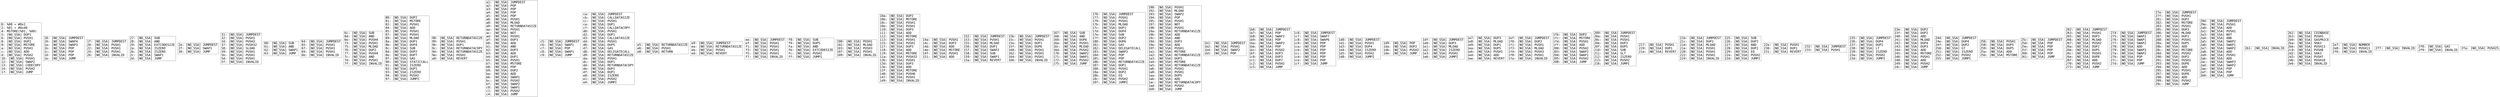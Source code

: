 digraph "graph.cfg.gv" {
	subgraph global {
		node [fontname=Courier fontsize=30.0 rank=same shape=box]
		block_0 [label="0: %00 = #0x1\l2: %01 = #0x40\l4: MSTORE(%01, %00)\l5: [NO_SSA] DUP1\l6: [NO_SSA] PUSH1\l8: [NO_SSA] DUP2\l9: [NO_SSA] MSTORE\la: [NO_SSA] PUSH1\lc: [NO_SSA] ADD\ld: [NO_SSA] PUSH2\l10: [NO_SSA] PUSH1\l12: [NO_SSA] SWAP2\l13: [NO_SSA] CODECOPY\l14: [NO_SSA] PUSH2\l17: [NO_SSA] JUMP\l"]
		block_18 [label="18: [NO_SSA] JUMPDEST\l19: [NO_SSA] SWAP4\l1a: [NO_SSA] SWAP3\l1b: [NO_SSA] POP\l1c: [NO_SSA] POP\l1d: [NO_SSA] POP\l1e: [NO_SSA] JUMP\l"]
		block_1f [label="1f: [NO_SSA] JUMPDEST\l20: [NO_SSA] PUSH1\l22: [NO_SSA] PUSH1\l24: [NO_SSA] PUSH1\l26: [NO_SSA] INVALID\l"]
		block_27 [label="27: [NO_SSA] SUB\l28: [NO_SSA] AND\l29: [NO_SSA] EXTCODESIZE\l2a: [NO_SSA] ISZERO\l2b: [NO_SSA] ISZERO\l2c: [NO_SSA] SWAP1\l2d: [NO_SSA] JUMP\l"]
		block_2e [label="2e: [NO_SSA] JUMPDEST\l2f: [NO_SSA] SWAP1\l30: [NO_SSA] JUMP\l"]
		block_31 [label="31: [NO_SSA] JUMPDEST\l32: [NO_SSA] PUSH1\l34: [NO_SSA] PUSH2\l37: [NO_SSA] PUSH32\l58: [NO_SSA] SLOAD\l59: [NO_SSA] PUSH1\l5b: [NO_SSA] PUSH1\l5d: [NO_SSA] PUSH1\l5f: [NO_SSA] INVALID\l"]
		block_60 [label="60: [NO_SSA] SUB\l61: [NO_SSA] AND\l62: [NO_SSA] SWAP1\l63: [NO_SSA] JUMP\l"]
		block_64 [label="64: [NO_SSA] JUMPDEST\l65: [NO_SSA] PUSH1\l67: [NO_SSA] PUSH1\l69: [NO_SSA] PUSH1\l6b: [NO_SSA] INVALID\l"]
		block_6c [label="6c: [NO_SSA] SUB\l6d: [NO_SSA] AND\l6e: [NO_SSA] PUSH4\l73: [NO_SSA] PUSH1\l75: [NO_SSA] MLOAD\l76: [NO_SSA] DUP2\l77: [NO_SSA] PUSH4\l7c: [NO_SSA] AND\l7d: [NO_SSA] PUSH1\l7f: [NO_SSA] INVALID\l"]
		block_80 [label="80: [NO_SSA] DUP2\l81: [NO_SSA] MSTORE\l82: [NO_SSA] PUSH1\l84: [NO_SSA] ADD\l85: [NO_SSA] PUSH1\l87: [NO_SSA] PUSH1\l89: [NO_SSA] MLOAD\l8a: [NO_SSA] DUP1\l8b: [NO_SSA] DUP4\l8c: [NO_SSA] SUB\l8d: [NO_SSA] DUP2\l8e: [NO_SSA] DUP7\l8f: [NO_SSA] GAS\l90: [NO_SSA] STATICCALL\l91: [NO_SSA] ISZERO\l92: [NO_SSA] DUP1\l93: [NO_SSA] ISZERO\l94: [NO_SSA] PUSH2\l97: [NO_SSA] JUMPI\l"]
		block_98 [label="98: [NO_SSA] RETURNDATASIZE\l99: [NO_SSA] PUSH1\l9b: [NO_SSA] DUP1\l9c: [NO_SSA] RETURNDATACOPY\l9d: [NO_SSA] RETURNDATASIZE\l9e: [NO_SSA] PUSH1\la0: [NO_SSA] REVERT\l"]
		block_a1 [label="a1: [NO_SSA] JUMPDEST\la2: [NO_SSA] POP\la3: [NO_SSA] POP\la4: [NO_SSA] POP\la5: [NO_SSA] POP\la6: [NO_SSA] PUSH1\la8: [NO_SSA] MLOAD\la9: [NO_SSA] RETURNDATASIZE\laa: [NO_SSA] PUSH1\lac: [NO_SSA] NOT\lad: [NO_SSA] PUSH1\laf: [NO_SSA] DUP3\lb0: [NO_SSA] ADD\lb1: [NO_SSA] AND\lb2: [NO_SSA] DUP3\lb3: [NO_SSA] ADD\lb4: [NO_SSA] DUP1\lb5: [NO_SSA] PUSH1\lb7: [NO_SSA] MSTORE\lb8: [NO_SSA] POP\lb9: [NO_SSA] DUP2\lba: [NO_SSA] ADD\lbb: [NO_SSA] SWAP1\lbc: [NO_SSA] PUSH2\lbf: [NO_SSA] SWAP2\lc0: [NO_SSA] SWAP1\lc1: [NO_SSA] PUSH2\lc4: [NO_SSA] JUMP\l"]
		block_c5 [label="c5: [NO_SSA] JUMPDEST\lc6: [NO_SSA] SWAP1\lc7: [NO_SSA] POP\lc8: [NO_SSA] SWAP1\lc9: [NO_SSA] JUMP\l"]
		block_ca [label="ca: [NO_SSA] JUMPDEST\lcb: [NO_SSA] CALLDATASIZE\lcc: [NO_SSA] PUSH1\lce: [NO_SSA] DUP1\lcf: [NO_SSA] CALLDATACOPY\ld0: [NO_SSA] PUSH1\ld2: [NO_SSA] DUP1\ld3: [NO_SSA] CALLDATASIZE\ld4: [NO_SSA] PUSH1\ld6: [NO_SSA] DUP5\ld7: [NO_SSA] GAS\ld8: [NO_SSA] DELEGATECALL\ld9: [NO_SSA] RETURNDATASIZE\lda: [NO_SSA] PUSH1\ldc: [NO_SSA] DUP1\ldd: [NO_SSA] RETURNDATACOPY\lde: [NO_SSA] DUP1\ldf: [NO_SSA] DUP1\le0: [NO_SSA] ISZERO\le1: [NO_SSA] PUSH2\le4: [NO_SSA] JUMPI\l"]
		block_e5 [label="e5: [NO_SSA] RETURNDATASIZE\le6: [NO_SSA] PUSH1\le8: [NO_SSA] RETURN\l"]
		block_e9 [label="e9: [NO_SSA] JUMPDEST\lea: [NO_SSA] RETURNDATASIZE\leb: [NO_SSA] PUSH1\led: [NO_SSA] REVERT\l"]
		block_ee [label="ee: [NO_SSA] JUMPDEST\lef: [NO_SSA] PUSH1\lf1: [NO_SSA] PUSH1\lf3: [NO_SSA] PUSH1\lf5: [NO_SSA] PUSH1\lf7: [NO_SSA] INVALID\l"]
		block_f8 [label="f8: [NO_SSA] SUB\lf9: [NO_SSA] DUP5\lfa: [NO_SSA] AND\lfb: [NO_SSA] EXTCODESIZE\lfc: [NO_SSA] PUSH2\lff: [NO_SSA] JUMPI\l"]
		block_100 [label="100: [NO_SSA] PUSH1\l102: [NO_SSA] MLOAD\l103: [NO_SSA] PUSH3\l107: [NO_SSA] PUSH1\l109: [NO_SSA] INVALID\l"]
		block_10a [label="10a: [NO_SSA] DUP2\l10b: [NO_SSA] MSTORE\l10c: [NO_SSA] PUSH1\l10e: [NO_SSA] PUSH1\l110: [NO_SSA] DUP3\l111: [NO_SSA] ADD\l112: [NO_SSA] MSTORE\l113: [NO_SSA] PUSH1\l115: [NO_SSA] PUSH1\l117: [NO_SSA] DUP3\l118: [NO_SSA] ADD\l119: [NO_SSA] MSTORE\l11a: [NO_SSA] PUSH32\l13b: [NO_SSA] PUSH1\l13d: [NO_SSA] DUP3\l13e: [NO_SSA] ADD\l13f: [NO_SSA] MSTORE\l140: [NO_SSA] PUSH6\l147: [NO_SSA] PUSH1\l149: [NO_SSA] INVALID\l"]
		block_14a [label="14a: [NO_SSA] PUSH1\l14c: [NO_SSA] DUP3\l14d: [NO_SSA] ADD\l14e: [NO_SSA] MSTORE\l14f: [NO_SSA] PUSH1\l151: [NO_SSA] ADD\l"]
		block_152 [label="152: [NO_SSA] JUMPDEST\l153: [NO_SSA] PUSH1\l155: [NO_SSA] MLOAD\l156: [NO_SSA] DUP1\l157: [NO_SSA] SWAP2\l158: [NO_SSA] SUB\l159: [NO_SSA] SWAP1\l15a: [NO_SSA] REVERT\l"]
		block_15b [label="15b: [NO_SSA] JUMPDEST\l15c: [NO_SSA] PUSH1\l15e: [NO_SSA] DUP1\l15f: [NO_SSA] DUP6\l160: [NO_SSA] PUSH1\l162: [NO_SSA] PUSH1\l164: [NO_SSA] PUSH1\l166: [NO_SSA] INVALID\l"]
		block_167 [label="167: [NO_SSA] SUB\l168: [NO_SSA] AND\l169: [NO_SSA] DUP6\l16a: [NO_SSA] PUSH1\l16c: [NO_SSA] MLOAD\l16d: [NO_SSA] PUSH2\l170: [NO_SSA] SWAP2\l171: [NO_SSA] SWAP1\l172: [NO_SSA] PUSH2\l175: [NO_SSA] JUMP\l"]
		block_176 [label="176: [NO_SSA] JUMPDEST\l177: [NO_SSA] PUSH1\l179: [NO_SSA] PUSH1\l17b: [NO_SSA] MLOAD\l17c: [NO_SSA] DUP1\l17d: [NO_SSA] DUP4\l17e: [NO_SSA] SUB\l17f: [NO_SSA] DUP2\l180: [NO_SSA] DUP6\l181: [NO_SSA] GAS\l182: [NO_SSA] DELEGATECALL\l183: [NO_SSA] SWAP2\l184: [NO_SSA] POP\l185: [NO_SSA] POP\l186: [NO_SSA] RETURNDATASIZE\l187: [NO_SSA] DUP1\l188: [NO_SSA] PUSH1\l18a: [NO_SSA] DUP2\l18b: [NO_SSA] EQ\l18c: [NO_SSA] PUSH2\l18f: [NO_SSA] JUMPI\l"]
		block_190 [label="190: [NO_SSA] PUSH1\l192: [NO_SSA] MLOAD\l193: [NO_SSA] SWAP2\l194: [NO_SSA] POP\l195: [NO_SSA] PUSH1\l197: [NO_SSA] NOT\l198: [NO_SSA] PUSH1\l19a: [NO_SSA] RETURNDATASIZE\l19b: [NO_SSA] ADD\l19c: [NO_SSA] AND\l19d: [NO_SSA] DUP3\l19e: [NO_SSA] ADD\l19f: [NO_SSA] PUSH1\l1a1: [NO_SSA] MSTORE\l1a2: [NO_SSA] RETURNDATASIZE\l1a3: [NO_SSA] DUP3\l1a4: [NO_SSA] MSTORE\l1a5: [NO_SSA] RETURNDATASIZE\l1a6: [NO_SSA] PUSH1\l1a8: [NO_SSA] PUSH1\l1aa: [NO_SSA] DUP5\l1ab: [NO_SSA] ADD\l1ac: [NO_SSA] RETURNDATACOPY\l1ad: [NO_SSA] PUSH2\l1b0: [NO_SSA] JUMP\l"]
		block_1b1 [label="1b1: [NO_SSA] JUMPDEST\l1b2: [NO_SSA] PUSH1\l1b4: [NO_SSA] SWAP2\l1b5: [NO_SSA] POP\l"]
		block_1b6 [label="1b6: [NO_SSA] JUMPDEST\l1b7: [NO_SSA] POP\l1b8: [NO_SSA] SWAP2\l1b9: [NO_SSA] POP\l1ba: [NO_SSA] SWAP2\l1bb: [NO_SSA] POP\l1bc: [NO_SSA] PUSH2\l1bf: [NO_SSA] DUP3\l1c0: [NO_SSA] DUP3\l1c1: [NO_SSA] DUP7\l1c2: [NO_SSA] PUSH2\l1c5: [NO_SSA] JUMP\l"]
		block_1c6 [label="1c6: [NO_SSA] JUMPDEST\l1c7: [NO_SSA] SWAP7\l1c8: [NO_SSA] SWAP6\l1c9: [NO_SSA] POP\l1ca: [NO_SSA] POP\l1cb: [NO_SSA] POP\l1cc: [NO_SSA] POP\l1cd: [NO_SSA] POP\l1ce: [NO_SSA] POP\l1cf: [NO_SSA] JUMP\l"]
		block_1d0 [label="1d0: [NO_SSA] JUMPDEST\l1d1: [NO_SSA] PUSH1\l1d3: [NO_SSA] DUP4\l1d4: [NO_SSA] ISZERO\l1d5: [NO_SSA] PUSH2\l1d8: [NO_SSA] JUMPI\l"]
		block_1d9 [label="1d9: [NO_SSA] POP\l1da: [NO_SSA] DUP2\l1db: [NO_SSA] PUSH2\l1de: [NO_SSA] JUMP\l"]
		block_1df [label="1df: [NO_SSA] JUMPDEST\l1e0: [NO_SSA] DUP3\l1e1: [NO_SSA] MLOAD\l1e2: [NO_SSA] ISZERO\l1e3: [NO_SSA] PUSH2\l1e6: [NO_SSA] JUMPI\l"]
		block_1e7 [label="1e7: [NO_SSA] DUP3\l1e8: [NO_SSA] MLOAD\l1e9: [NO_SSA] DUP1\l1ea: [NO_SSA] DUP5\l1eb: [NO_SSA] PUSH1\l1ed: [NO_SSA] ADD\l1ee: [NO_SSA] REVERT\l"]
		block_1ef [label="1ef: [NO_SSA] JUMPDEST\l1f0: [NO_SSA] DUP2\l1f1: [NO_SSA] PUSH1\l1f3: [NO_SSA] MLOAD\l1f4: [NO_SSA] PUSH3\l1f8: [NO_SSA] PUSH1\l1fa: [NO_SSA] INVALID\l"]
		block_1fb [label="1fb: [NO_SSA] DUP2\l1fc: [NO_SSA] MSTORE\l1fd: [NO_SSA] PUSH1\l1ff: [NO_SSA] ADD\l200: [NO_SSA] PUSH2\l203: [NO_SSA] SWAP2\l204: [NO_SSA] SWAP1\l205: [NO_SSA] PUSH2\l208: [NO_SSA] JUMP\l"]
		block_209 [label="209: [NO_SSA] JUMPDEST\l20a: [NO_SSA] PUSH1\l20c: [NO_SSA] PUSH1\l20e: [NO_SSA] DUP3\l20f: [NO_SSA] DUP5\l210: [NO_SSA] SUB\l211: [NO_SSA] SLT\l212: [NO_SSA] ISZERO\l213: [NO_SSA] PUSH2\l216: [NO_SSA] JUMPI\l"]
		block_217 [label="217: [NO_SSA] PUSH1\l219: [NO_SSA] DUP1\l21a: [NO_SSA] REVERT\l"]
		block_21b [label="21b: [NO_SSA] JUMPDEST\l21c: [NO_SSA] DUP2\l21d: [NO_SSA] MLOAD\l21e: [NO_SSA] PUSH1\l220: [NO_SSA] PUSH1\l222: [NO_SSA] PUSH1\l224: [NO_SSA] INVALID\l"]
		block_225 [label="225: [NO_SSA] SUB\l226: [NO_SSA] DUP2\l227: [NO_SSA] AND\l228: [NO_SSA] DUP2\l229: [NO_SSA] EQ\l22a: [NO_SSA] PUSH2\l22d: [NO_SSA] JUMPI\l"]
		block_22e [label="22e: [NO_SSA] PUSH1\l230: [NO_SSA] DUP1\l231: [NO_SSA] REVERT\l"]
		block_232 [label="232: [NO_SSA] JUMPDEST\l233: [NO_SSA] PUSH1\l"]
		block_235 [label="235: [NO_SSA] JUMPDEST\l236: [NO_SSA] DUP4\l237: [NO_SSA] DUP2\l238: [NO_SSA] LT\l239: [NO_SSA] ISZERO\l23a: [NO_SSA] PUSH2\l23d: [NO_SSA] JUMPI\l"]
		block_23e [label="23e: [NO_SSA] DUP2\l23f: [NO_SSA] DUP2\l240: [NO_SSA] ADD\l241: [NO_SSA] MLOAD\l242: [NO_SSA] DUP4\l243: [NO_SSA] DUP3\l244: [NO_SSA] ADD\l245: [NO_SSA] MSTORE\l246: [NO_SSA] PUSH1\l248: [NO_SSA] ADD\l249: [NO_SSA] PUSH2\l24c: [NO_SSA] JUMP\l"]
		block_24d [label="24d: [NO_SSA] JUMPDEST\l24e: [NO_SSA] DUP4\l24f: [NO_SSA] DUP2\l250: [NO_SSA] GT\l251: [NO_SSA] ISZERO\l252: [NO_SSA] PUSH2\l255: [NO_SSA] JUMPI\l"]
		block_256 [label="256: [NO_SSA] PUSH1\l258: [NO_SSA] DUP5\l259: [NO_SSA] DUP5\l25a: [NO_SSA] ADD\l25b: [NO_SSA] MSTORE\l"]
		block_25c [label="25c: [NO_SSA] JUMPDEST\l25d: [NO_SSA] POP\l25e: [NO_SSA] POP\l25f: [NO_SSA] POP\l260: [NO_SSA] POP\l261: [NO_SSA] JUMP\l"]
		block_262 [label="262: [NO_SSA] JUMPDEST\l263: [NO_SSA] PUSH1\l265: [NO_SSA] DUP3\l266: [NO_SSA] MLOAD\l267: [NO_SSA] PUSH2\l26a: [NO_SSA] DUP2\l26b: [NO_SSA] DUP5\l26c: [NO_SSA] PUSH1\l26e: [NO_SSA] DUP8\l26f: [NO_SSA] ADD\l270: [NO_SSA] PUSH2\l273: [NO_SSA] JUMP\l"]
		block_274 [label="274: [NO_SSA] JUMPDEST\l275: [NO_SSA] SWAP2\l276: [NO_SSA] SWAP1\l277: [NO_SSA] SWAP2\l278: [NO_SSA] ADD\l279: [NO_SSA] SWAP3\l27a: [NO_SSA] SWAP2\l27b: [NO_SSA] POP\l27c: [NO_SSA] POP\l27d: [NO_SSA] JUMP\l"]
		block_27e [label="27e: [NO_SSA] JUMPDEST\l27f: [NO_SSA] PUSH1\l281: [NO_SSA] DUP2\l282: [NO_SSA] MSTORE\l283: [NO_SSA] PUSH1\l285: [NO_SSA] DUP3\l286: [NO_SSA] MLOAD\l287: [NO_SSA] DUP1\l288: [NO_SSA] PUSH1\l28a: [NO_SSA] DUP5\l28b: [NO_SSA] ADD\l28c: [NO_SSA] MSTORE\l28d: [NO_SSA] PUSH2\l290: [NO_SSA] DUP2\l291: [NO_SSA] PUSH1\l293: [NO_SSA] DUP6\l294: [NO_SSA] ADD\l295: [NO_SSA] PUSH1\l297: [NO_SSA] DUP8\l298: [NO_SSA] ADD\l299: [NO_SSA] PUSH2\l29c: [NO_SSA] JUMP\l"]
		block_29d [label="29d: [NO_SSA] JUMPDEST\l29e: [NO_SSA] PUSH1\l2a0: [NO_SSA] ADD\l2a1: [NO_SSA] PUSH1\l2a3: [NO_SSA] NOT\l2a4: [NO_SSA] AND\l2a5: [NO_SSA] SWAP2\l2a6: [NO_SSA] SWAP1\l2a7: [NO_SSA] SWAP2\l2a8: [NO_SSA] ADD\l2a9: [NO_SSA] PUSH1\l2ab: [NO_SSA] ADD\l2ac: [NO_SSA] SWAP3\l2ad: [NO_SSA] SWAP2\l2ae: [NO_SSA] POP\l2af: [NO_SSA] POP\l2b0: [NO_SSA] JUMP\l"]
		block_2b1 [label="2b1: [NO_SSA] INVALID\l"]
		block_2b2 [label="2b2: [NO_SSA] COINBASE\l2b3: [NO_SSA] PUSH5\l2b9: [NO_SSA] GASPRICE\l2ba: [NO_SSA] SHA3\l2bb: [NO_SSA] PUSH13\l2c9: [NO_SSA] PUSH8\l2d2: [NO_SSA] SHA3\l2d3: [NO_SSA] PUSH7\l2db: [NO_SSA] PUSH10\l2e6: [NO_SSA] INVALID\l"]
		block_2e7 [label="2e7: [NO_SSA] NUMBER\l2e8: [NO_SSA] PUSH13\l2f6: [NO_SSA] INVALID\l"]
		block_2f7 [label="2f7: [NO_SSA] INVALID\l"]
		block_2f8 [label="2f8: [NO_SSA] GAS\l2f9: [NO_SSA] INVALID\l"]
		block_2fa [label="2fa: [NO_SSA] PUSH25\l"]
	}
}
